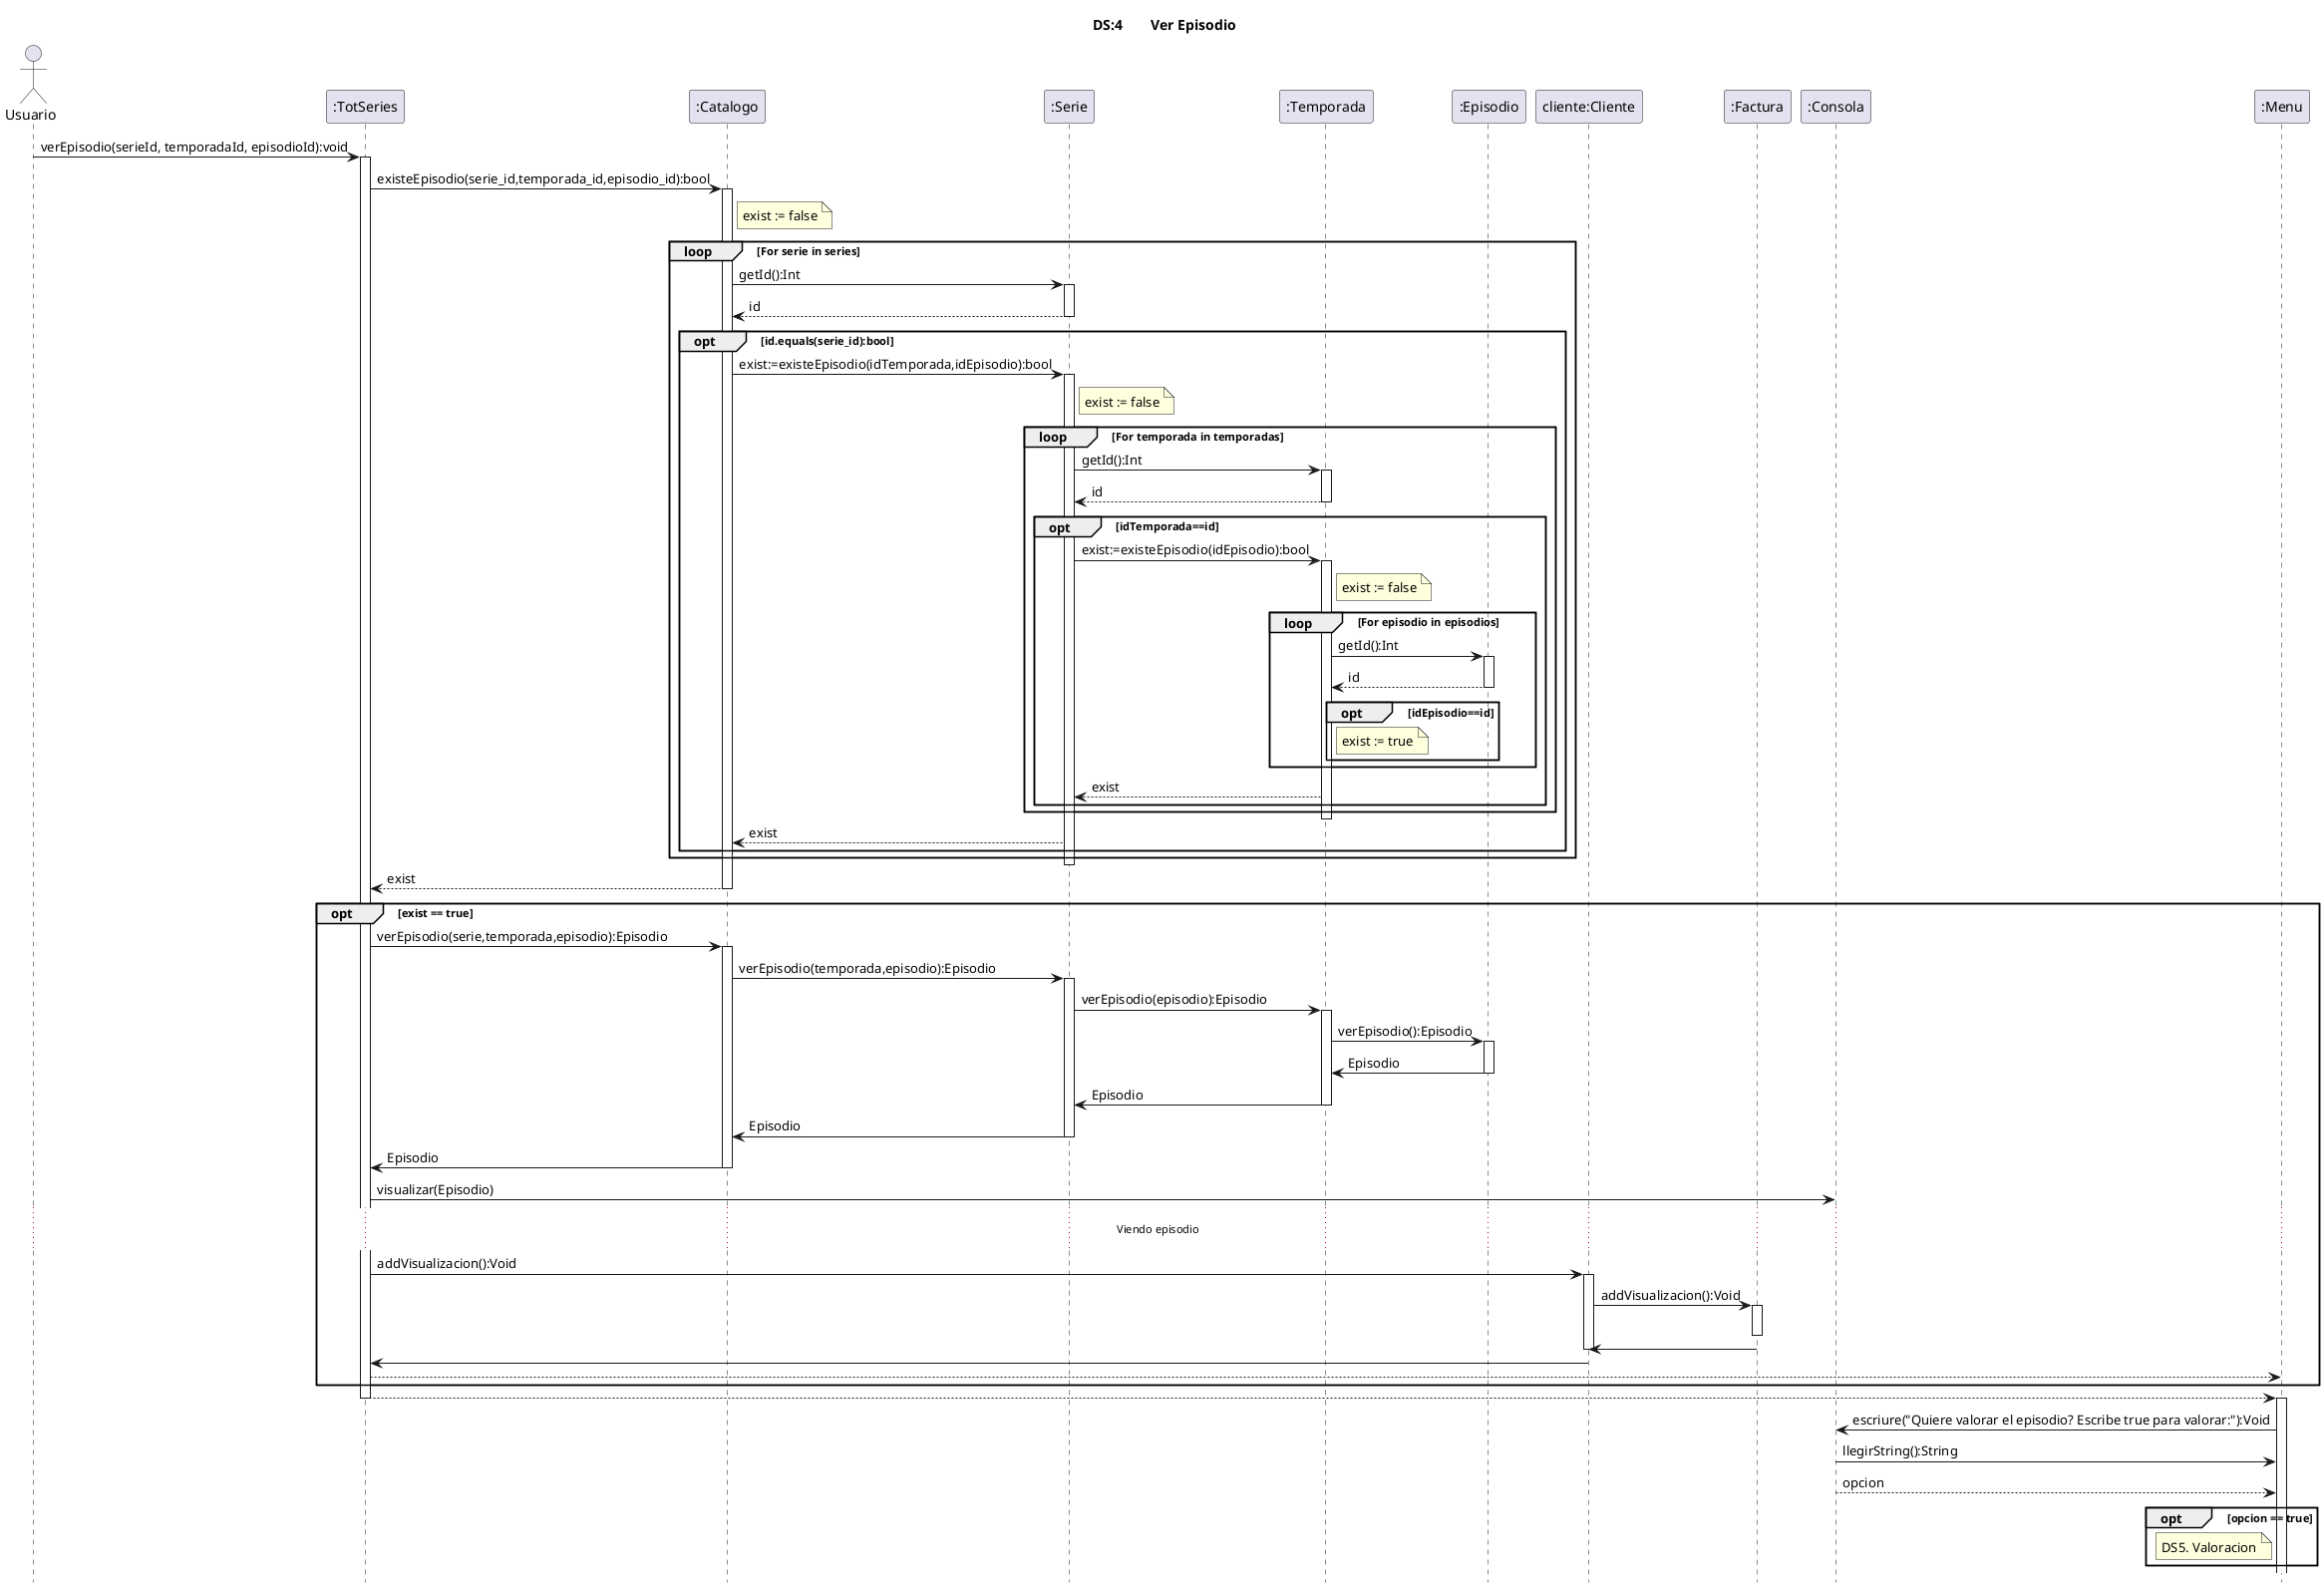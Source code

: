 
@startuml
title	DS:4	Ver Episodio
hide	footbox

actor	Usuario

participant ":TotSeries" as TotSeries
participant ":Catalogo" as Catalogo
participant ":Serie" as Serie
participant ":Temporada" as Temporada
participant ":Episodio" as Episodio
participant "cliente:Cliente" as cliente
participant ":Factura" as factura
participant ":Consola" as Consola
participant ":Menu" as Menu
Usuario -> TotSeries:verEpisodio(serieId, temporadaId, episodioId):void
activate TotSeries
TotSeries -> Catalogo:existeEpisodio(serie_id,temporada_id,episodio_id):bool


activate Catalogo 
note right Catalogo
        exist := false
    end note
loop For serie in series

    Catalogo -> Serie:getId():Int
    activate Serie
    Serie --> Catalogo:id
    deactivate Serie


    opt id.equals(serie_id):bool
    Catalogo -> Serie:exist:=existeEpisodio(idTemporada,idEpisodio):bool
    activate Serie
    note right Serie
        exist := false
    end note
    
    loop For temporada in temporadas
        Serie -> Temporada:getId():Int
        activate Temporada
        Temporada --> Serie:id
        deactivate Temporada

        opt idTemporada==id
        Serie -> Temporada:exist:=existeEpisodio(idEpisodio):bool
        activate Temporada
        note right Temporada
            exist := false
        end note

        loop For episodio in episodios
            Temporada -> Episodio:getId():Int
            activate Episodio
            Episodio --> Temporada:id
            deactivate Episodio


            opt idEpisodio==id
                note right Temporada
                    exist := true
                end note
            end opt
        end loop
        Temporada --> Serie:exist
        end opt
    end loop
    deactivate Temporada
    Serie --> Catalogo:exist
    end opt
end loop

deactivate Serie
Catalogo --> TotSeries:exist
deactivate Catalogo
'
opt exist == true
    TotSeries -> Catalogo:verEpisodio(serie,temporada,episodio):Episodio
    activate Catalogo
    Catalogo -> Serie:verEpisodio(temporada,episodio):Episodio
    activate Serie
    Serie -> Temporada:verEpisodio(episodio):Episodio
    activate Temporada
    Temporada->Episodio:verEpisodio():Episodio
    activate Episodio
    Episodio->Temporada:Episodio
    deactivate Episodio
    Temporada->Serie:Episodio
    deactivate Temporada
    Serie -> Catalogo:Episodio
    deactivate Serie
    Catalogo -> TotSeries:Episodio
    deactivate Catalogo
    TotSeries -> Consola : visualizar(Episodio)
    ... Viendo episodio ...
    TotSeries->cliente:addVisualizacion():Void
    activate cliente
    cliente->factura:addVisualizacion():Void
    activate factura
    deactivate factura
    factura->cliente
    deactivate cliente
    cliente->TotSeries
    TotSeries --> Menu 
end opt
    TotSeries --> Menu
    deactivate TotSeries
    activate Menu
    
    Menu->Consola:escriure("Quiere valorar el episodio? Escribe true para valorar:"):Void
    Consola -> Menu:llegirString():String
    Consola --> Menu:opcion

    opt opcion == true
        note left Menu
        DS5. Valoracion
        end note
     end opt

deactivate TotSeries
@enduml
